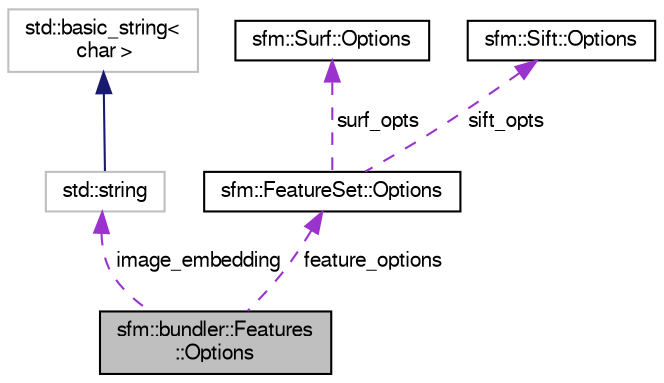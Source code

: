 digraph "sfm::bundler::Features::Options"
{
  edge [fontname="FreeSans",fontsize="10",labelfontname="FreeSans",labelfontsize="10"];
  node [fontname="FreeSans",fontsize="10",shape=record];
  Node0 [label="sfm::bundler::Features\l::Options",height=0.2,width=0.4,color="black", fillcolor="grey75", style="filled", fontcolor="black"];
  Node1 -> Node0 [dir="back",color="darkorchid3",fontsize="10",style="dashed",label=" image_embedding" ,fontname="FreeSans"];
  Node1 [label="std::string",height=0.2,width=0.4,color="grey75", fillcolor="white", style="filled",tooltip="STL class. "];
  Node2 -> Node1 [dir="back",color="midnightblue",fontsize="10",style="solid",fontname="FreeSans"];
  Node2 [label="std::basic_string\<\l char \>",height=0.2,width=0.4,color="grey75", fillcolor="white", style="filled",tooltip="STL class. "];
  Node3 -> Node0 [dir="back",color="darkorchid3",fontsize="10",style="dashed",label=" feature_options" ,fontname="FreeSans"];
  Node3 [label="sfm::FeatureSet::Options",height=0.2,width=0.4,color="black", fillcolor="white", style="filled",URL="$structsfm_1_1_feature_set_1_1_options.html",tooltip="Options for feature detection and matching. "];
  Node4 -> Node3 [dir="back",color="darkorchid3",fontsize="10",style="dashed",label=" surf_opts" ,fontname="FreeSans"];
  Node4 [label="sfm::Surf::Options",height=0.2,width=0.4,color="black", fillcolor="white", style="filled",URL="$structsfm_1_1_surf_1_1_options.html",tooltip="SURF options. "];
  Node5 -> Node3 [dir="back",color="darkorchid3",fontsize="10",style="dashed",label=" sift_opts" ,fontname="FreeSans"];
  Node5 [label="sfm::Sift::Options",height=0.2,width=0.4,color="black", fillcolor="white", style="filled",URL="$structsfm_1_1_sift_1_1_options.html",tooltip="SIFT options. "];
}
